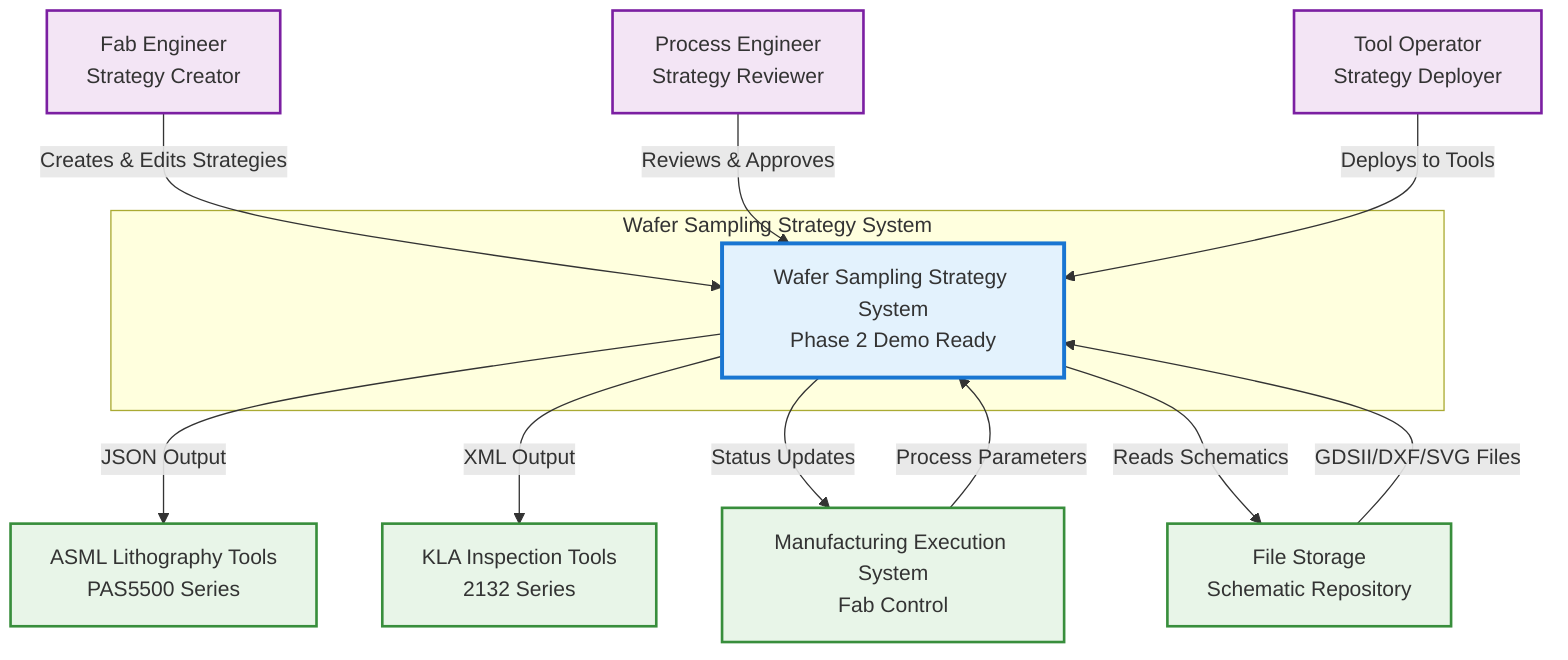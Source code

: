 graph TB
    %% Level 0: System Context Diagram
    %% Shows the system boundary and external actors
    
    subgraph "Wafer Sampling Strategy System"
        WSSS[Wafer Sampling Strategy System<br/>Phase 2 Demo Ready]
    end
    
    %% External Actors
    ENGINEER[Fab Engineer<br/>Strategy Creator]
    REVIEWER[Process Engineer<br/>Strategy Reviewer]  
    OPERATOR[Tool Operator<br/>Strategy Deployer]
    
    %% External Systems
    ASML[ASML Lithography Tools<br/>PAS5500 Series]
    KLA[KLA Inspection Tools<br/>2132 Series]
    MES[Manufacturing Execution System<br/>Fab Control]
    FILESTORE[File Storage<br/>Schematic Repository]
    
    %% User Interactions
    ENGINEER -->|Creates & Edits Strategies| WSSS
    REVIEWER -->|Reviews & Approves| WSSS
    OPERATOR -->|Deploys to Tools| WSSS
    
    %% System Interactions
    WSSS -->|JSON Output| ASML
    WSSS -->|XML Output| KLA
    WSSS -->|Status Updates| MES
    WSSS -->|Reads Schematics| FILESTORE
    
    %% Data Flows
    FILESTORE -->|GDSII/DXF/SVG Files| WSSS
    MES -->|Process Parameters| WSSS
    
    %% Styling
    classDef system fill:#e3f2fd,stroke:#1976d2,stroke-width:3px
    classDef user fill:#f3e5f5,stroke:#7b1fa2,stroke-width:2px
    classDef external fill:#e8f5e8,stroke:#388e3c,stroke-width:2px
    
    class WSSS system
    class ENGINEER,REVIEWER,OPERATOR user
    class ASML,KLA,MES,FILESTORE external